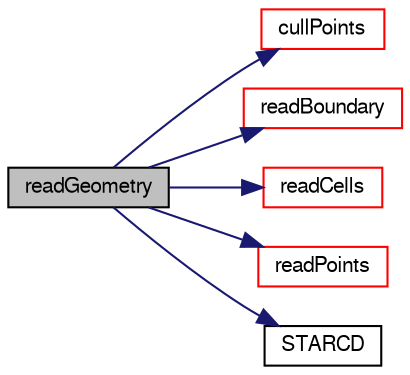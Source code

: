 digraph "readGeometry"
{
  bgcolor="transparent";
  edge [fontname="FreeSans",fontsize="10",labelfontname="FreeSans",labelfontsize="10"];
  node [fontname="FreeSans",fontsize="10",shape=record];
  rankdir="LR";
  Node332 [label="readGeometry",height=0.2,width=0.4,color="black", fillcolor="grey75", style="filled", fontcolor="black"];
  Node332 -> Node333 [color="midnightblue",fontsize="10",style="solid",fontname="FreeSans"];
  Node333 [label="cullPoints",height=0.2,width=0.4,color="red",URL="$a21334.html#a9cf5a7beabb5d847accad5ac5db12d89",tooltip="Remove unused points. "];
  Node332 -> Node344 [color="midnightblue",fontsize="10",style="solid",fontname="FreeSans"];
  Node344 [label="readBoundary",height=0.2,width=0.4,color="red",URL="$a21334.html#aaa5ec51e2b805018e53dda083fdaf762",tooltip="Read boundary (cell/face) definitions. "];
  Node332 -> Node407 [color="midnightblue",fontsize="10",style="solid",fontname="FreeSans"];
  Node407 [label="readCells",height=0.2,width=0.4,color="red",URL="$a21334.html#ac92ac489841efbc9ad374e345bdb2cc2",tooltip="Read cell connectivities from file. "];
  Node332 -> Node414 [color="midnightblue",fontsize="10",style="solid",fontname="FreeSans"];
  Node414 [label="readPoints",height=0.2,width=0.4,color="red",URL="$a21334.html#ac1489cb5b82a59c9fd17448d67891ea0",tooltip="Read points from file. "];
  Node332 -> Node415 [color="midnightblue",fontsize="10",style="solid",fontname="FreeSans"];
  Node415 [label="STARCD",height=0.2,width=0.4,color="black",URL="$a21334.html#ad290149dbf6089034d5ff9130c1a2189",tooltip="Disallow default bitwise copy construct. "];
}
